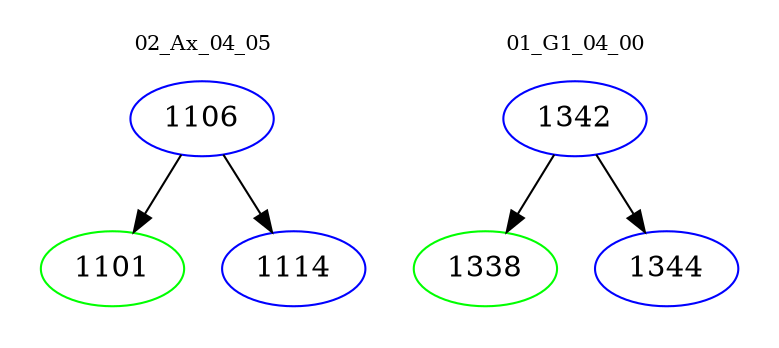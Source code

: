 digraph{
subgraph cluster_0 {
color = white
label = "02_Ax_04_05";
fontsize=10;
T0_1106 [label="1106", color="blue"]
T0_1106 -> T0_1101 [color="black"]
T0_1101 [label="1101", color="green"]
T0_1106 -> T0_1114 [color="black"]
T0_1114 [label="1114", color="blue"]
}
subgraph cluster_1 {
color = white
label = "01_G1_04_00";
fontsize=10;
T1_1342 [label="1342", color="blue"]
T1_1342 -> T1_1338 [color="black"]
T1_1338 [label="1338", color="green"]
T1_1342 -> T1_1344 [color="black"]
T1_1344 [label="1344", color="blue"]
}
}
